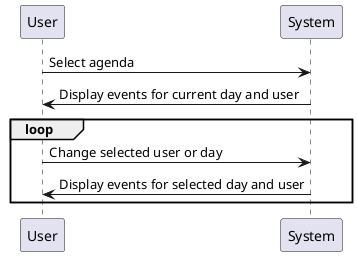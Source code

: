 @startuml doc-files/analysis_CRM_5_3.png

User -> System: Select agenda
System-> User : Display events for current day and user
loop
User -> System: Change selected user or day
System-> User : Display events for selected day and user
end
@enduml
